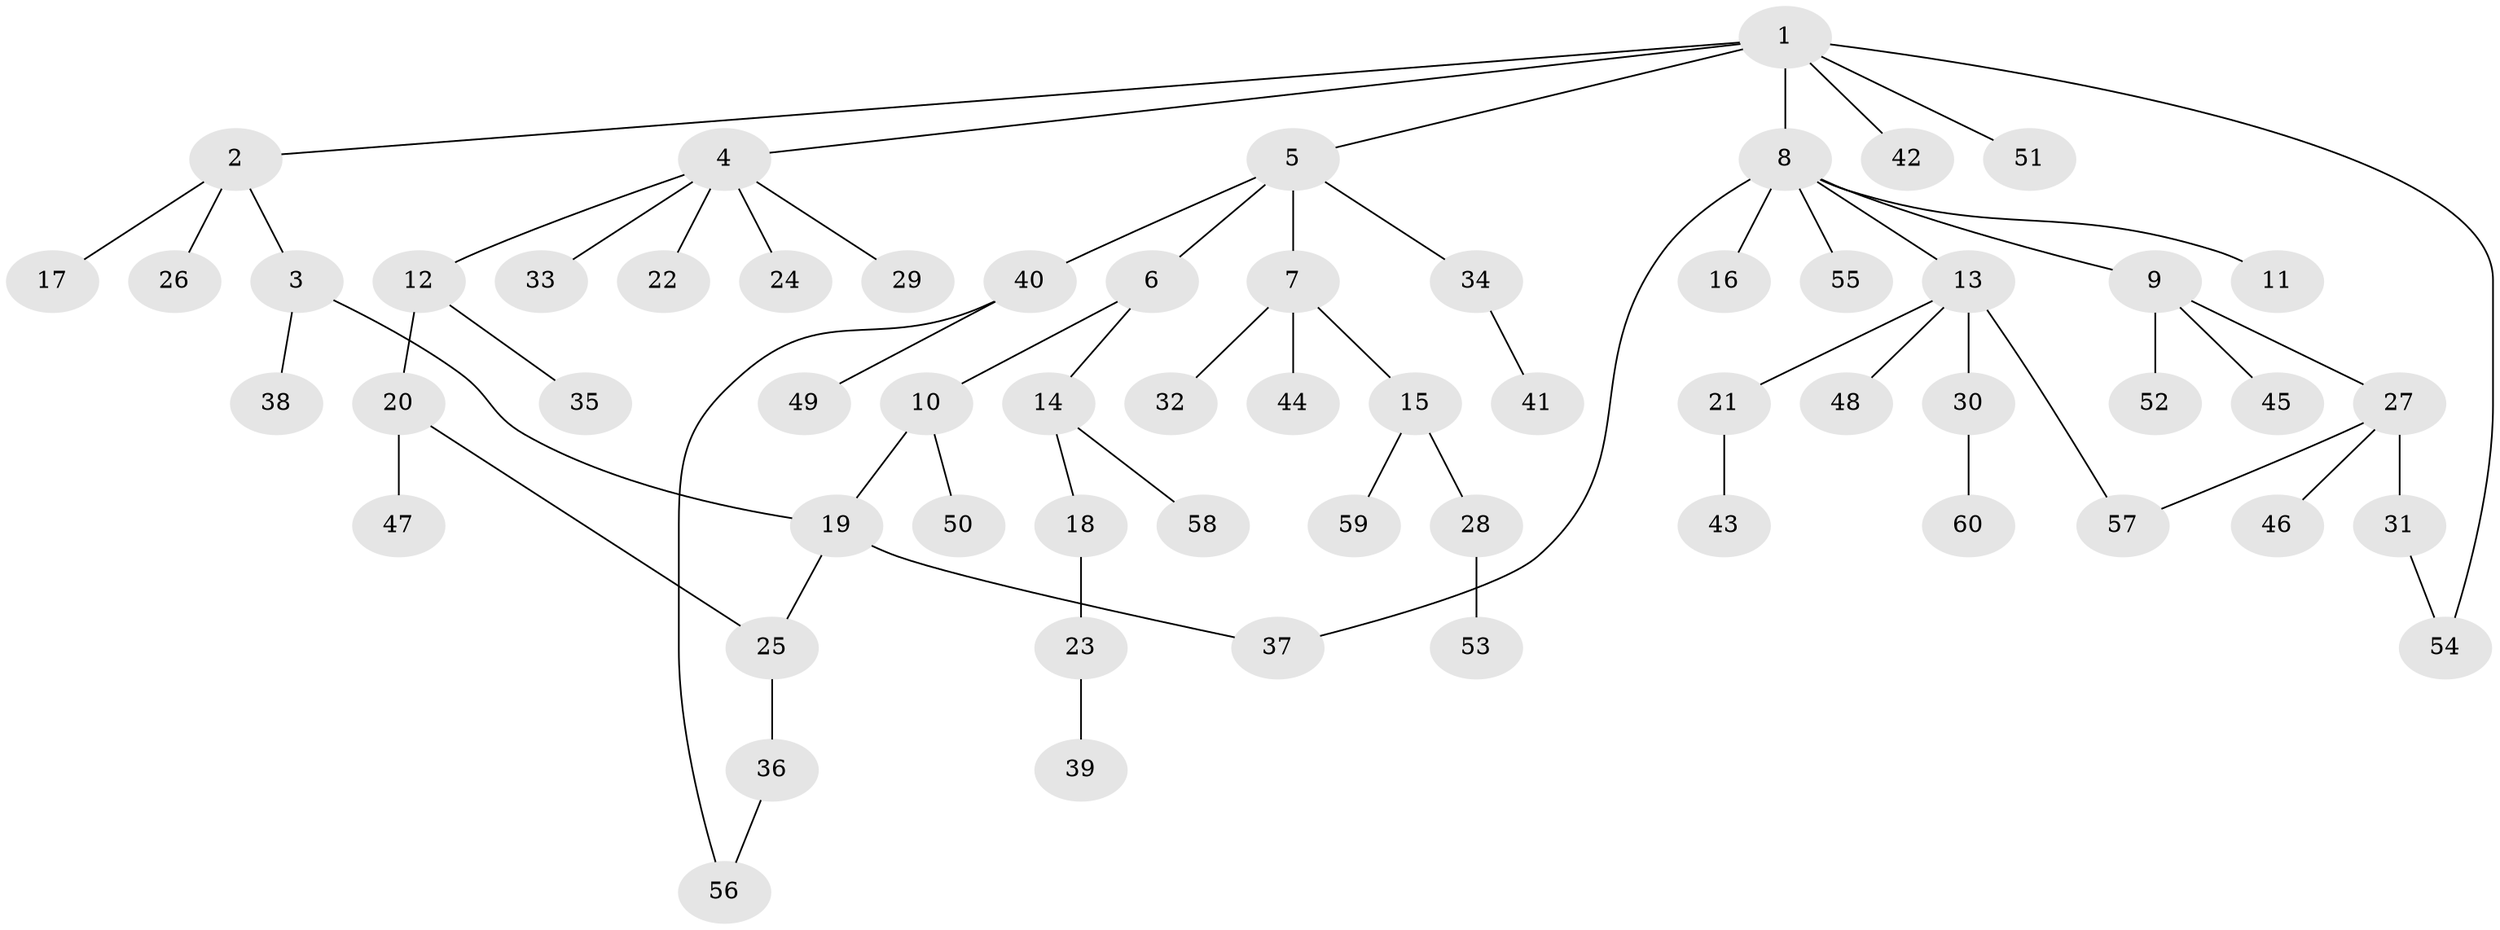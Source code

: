 // coarse degree distribution, {6: 0.025, 3: 0.175, 2: 0.15, 5: 0.1, 4: 0.025, 7: 0.025, 1: 0.5}
// Generated by graph-tools (version 1.1) at 2025/23/03/03/25 07:23:32]
// undirected, 60 vertices, 65 edges
graph export_dot {
graph [start="1"]
  node [color=gray90,style=filled];
  1;
  2;
  3;
  4;
  5;
  6;
  7;
  8;
  9;
  10;
  11;
  12;
  13;
  14;
  15;
  16;
  17;
  18;
  19;
  20;
  21;
  22;
  23;
  24;
  25;
  26;
  27;
  28;
  29;
  30;
  31;
  32;
  33;
  34;
  35;
  36;
  37;
  38;
  39;
  40;
  41;
  42;
  43;
  44;
  45;
  46;
  47;
  48;
  49;
  50;
  51;
  52;
  53;
  54;
  55;
  56;
  57;
  58;
  59;
  60;
  1 -- 2;
  1 -- 4;
  1 -- 5;
  1 -- 8;
  1 -- 42;
  1 -- 51;
  1 -- 54;
  2 -- 3;
  2 -- 17;
  2 -- 26;
  3 -- 19;
  3 -- 38;
  4 -- 12;
  4 -- 22;
  4 -- 24;
  4 -- 29;
  4 -- 33;
  5 -- 6;
  5 -- 7;
  5 -- 34;
  5 -- 40;
  6 -- 10;
  6 -- 14;
  7 -- 15;
  7 -- 32;
  7 -- 44;
  8 -- 9;
  8 -- 11;
  8 -- 13;
  8 -- 16;
  8 -- 55;
  8 -- 37;
  9 -- 27;
  9 -- 45;
  9 -- 52;
  10 -- 50;
  10 -- 19;
  12 -- 20;
  12 -- 35;
  13 -- 21;
  13 -- 30;
  13 -- 48;
  13 -- 57;
  14 -- 18;
  14 -- 58;
  15 -- 28;
  15 -- 59;
  18 -- 23;
  19 -- 25;
  19 -- 37;
  20 -- 47;
  20 -- 25;
  21 -- 43;
  23 -- 39;
  25 -- 36;
  27 -- 31;
  27 -- 46;
  27 -- 57;
  28 -- 53;
  30 -- 60;
  31 -- 54;
  34 -- 41;
  36 -- 56;
  40 -- 49;
  40 -- 56;
}
